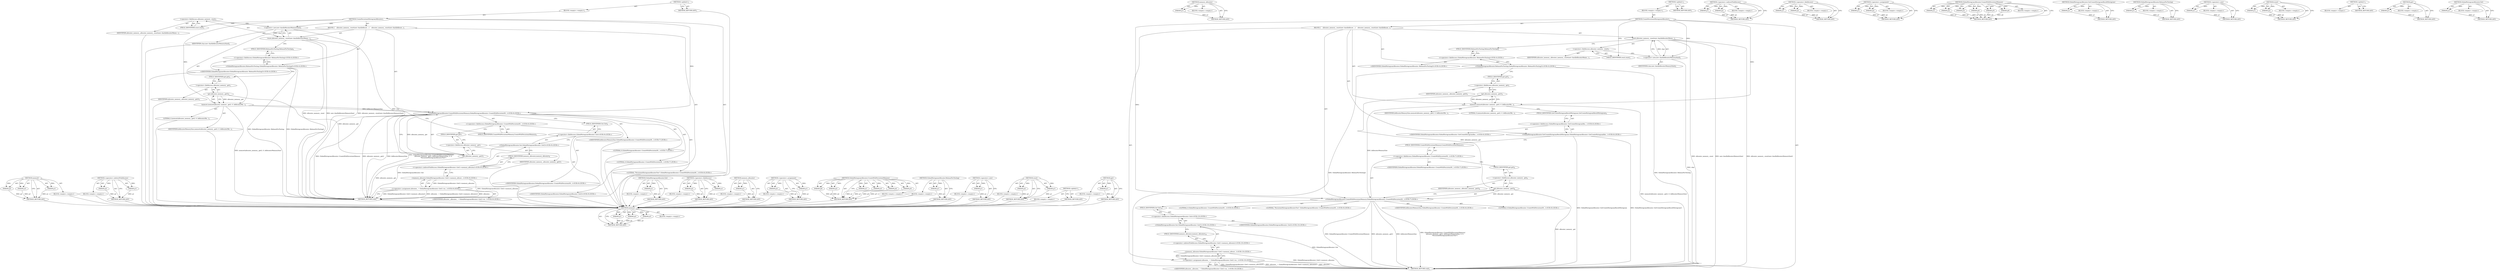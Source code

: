 digraph "get" {
vulnerable_91 [label=<(METHOD,memset)>];
vulnerable_92 [label=<(PARAM,p1)>];
vulnerable_93 [label=<(PARAM,p2)>];
vulnerable_94 [label=<(PARAM,p3)>];
vulnerable_95 [label=<(BLOCK,&lt;empty&gt;,&lt;empty&gt;)>];
vulnerable_96 [label=<(METHOD_RETURN,ANY)>];
vulnerable_119 [label=<(METHOD,memory_allocator)>];
vulnerable_120 [label=<(PARAM,p1)>];
vulnerable_121 [label=<(BLOCK,&lt;empty&gt;,&lt;empty&gt;)>];
vulnerable_122 [label=<(METHOD_RETURN,ANY)>];
vulnerable_6 [label=<(METHOD,&lt;global&gt;)<SUB>1</SUB>>];
vulnerable_7 [label=<(BLOCK,&lt;empty&gt;,&lt;empty&gt;)<SUB>1</SUB>>];
vulnerable_8 [label=<(METHOD,CreatePersistentHistogramAllocator)<SUB>1</SUB>>];
vulnerable_9 [label=<(BLOCK,{
    allocator_memory_.reset(new char[kAllocat...,{
    allocator_memory_.reset(new char[kAllocat...)<SUB>1</SUB>>];
vulnerable_10 [label=<(reset,allocator_memory_.reset(new char[kAllocatorMemo...)<SUB>2</SUB>>];
vulnerable_11 [label=<(&lt;operator&gt;.fieldAccess,allocator_memory_.reset)<SUB>2</SUB>>];
vulnerable_12 [label=<(IDENTIFIER,allocator_memory_,allocator_memory_.reset(new char[kAllocatorMemo...)<SUB>2</SUB>>];
vulnerable_13 [label=<(FIELD_IDENTIFIER,reset,reset)<SUB>2</SUB>>];
vulnerable_14 [label=<(&lt;operator&gt;.new,new char[kAllocatorMemorySize])<SUB>2</SUB>>];
vulnerable_15 [label=<(IDENTIFIER,char,new char[kAllocatorMemorySize])<SUB>2</SUB>>];
vulnerable_16 [label="<(GlobalHistogramAllocator.ReleaseForTesting,GlobalHistogramAllocator::ReleaseForTesting())<SUB>4</SUB>>"];
vulnerable_17 [label="<(&lt;operator&gt;.fieldAccess,GlobalHistogramAllocator::ReleaseForTesting)<SUB>4</SUB>>"];
vulnerable_18 [label="<(IDENTIFIER,GlobalHistogramAllocator,GlobalHistogramAllocator::ReleaseForTesting())<SUB>4</SUB>>"];
vulnerable_19 [label=<(FIELD_IDENTIFIER,ReleaseForTesting,ReleaseForTesting)<SUB>4</SUB>>];
vulnerable_20 [label=<(memset,memset(allocator_memory_.get(), 0, kAllocatorMe...)<SUB>5</SUB>>];
vulnerable_21 [label=<(get,allocator_memory_.get())<SUB>5</SUB>>];
vulnerable_22 [label=<(&lt;operator&gt;.fieldAccess,allocator_memory_.get)<SUB>5</SUB>>];
vulnerable_23 [label=<(IDENTIFIER,allocator_memory_,allocator_memory_.get())<SUB>5</SUB>>];
vulnerable_24 [label=<(FIELD_IDENTIFIER,get,get)<SUB>5</SUB>>];
vulnerable_25 [label=<(LITERAL,0,memset(allocator_memory_.get(), 0, kAllocatorMe...)<SUB>5</SUB>>];
vulnerable_26 [label=<(IDENTIFIER,kAllocatorMemorySize,memset(allocator_memory_.get(), 0, kAllocatorMe...)<SUB>5</SUB>>];
vulnerable_27 [label="<(GlobalHistogramAllocator.GetCreateHistogramResultHistogram,GlobalHistogramAllocator::GetCreateHistogramRes...)<SUB>6</SUB>>"];
vulnerable_28 [label="<(&lt;operator&gt;.fieldAccess,GlobalHistogramAllocator::GetCreateHistogramRes...)<SUB>6</SUB>>"];
vulnerable_29 [label="<(IDENTIFIER,GlobalHistogramAllocator,GlobalHistogramAllocator::GetCreateHistogramRes...)<SUB>6</SUB>>"];
vulnerable_30 [label=<(FIELD_IDENTIFIER,GetCreateHistogramResultHistogram,GetCreateHistogramResultHistogram)<SUB>6</SUB>>];
vulnerable_31 [label="<(GlobalHistogramAllocator.CreateWithPersistentMemory,GlobalHistogramAllocator::CreateWithPersistentM...)<SUB>7</SUB>>"];
vulnerable_32 [label="<(&lt;operator&gt;.fieldAccess,GlobalHistogramAllocator::CreateWithPersistentM...)<SUB>7</SUB>>"];
vulnerable_33 [label="<(IDENTIFIER,GlobalHistogramAllocator,GlobalHistogramAllocator::CreateWithPersistentM...)<SUB>7</SUB>>"];
vulnerable_34 [label=<(FIELD_IDENTIFIER,CreateWithPersistentMemory,CreateWithPersistentMemory)<SUB>7</SUB>>];
vulnerable_35 [label=<(get,allocator_memory_.get())<SUB>8</SUB>>];
vulnerable_36 [label=<(&lt;operator&gt;.fieldAccess,allocator_memory_.get)<SUB>8</SUB>>];
vulnerable_37 [label=<(IDENTIFIER,allocator_memory_,allocator_memory_.get())<SUB>8</SUB>>];
vulnerable_38 [label=<(FIELD_IDENTIFIER,get,get)<SUB>8</SUB>>];
vulnerable_39 [label="<(IDENTIFIER,kAllocatorMemorySize,GlobalHistogramAllocator::CreateWithPersistentM...)<SUB>8</SUB>>"];
vulnerable_40 [label="<(LITERAL,0,GlobalHistogramAllocator::CreateWithPersistentM...)<SUB>8</SUB>>"];
vulnerable_41 [label="<(LITERAL,0,GlobalHistogramAllocator::CreateWithPersistentM...)<SUB>8</SUB>>"];
vulnerable_42 [label="<(LITERAL,&quot;PersistentHistogramAllocatorTest&quot;,GlobalHistogramAllocator::CreateWithPersistentM...)<SUB>9</SUB>>"];
vulnerable_43 [label="<(&lt;operator&gt;.assignment,allocator_ = GlobalHistogramAllocator::Get()-&gt;m...)<SUB>10</SUB>>"];
vulnerable_44 [label="<(IDENTIFIER,allocator_,allocator_ = GlobalHistogramAllocator::Get()-&gt;m...)<SUB>10</SUB>>"];
vulnerable_45 [label="<(memory_allocator,GlobalHistogramAllocator::Get()-&gt;memory_allocat...)<SUB>10</SUB>>"];
vulnerable_46 [label="<(&lt;operator&gt;.indirectFieldAccess,GlobalHistogramAllocator::Get()-&gt;memory_allocator)<SUB>10</SUB>>"];
vulnerable_47 [label="<(GlobalHistogramAllocator.Get,GlobalHistogramAllocator::Get())<SUB>10</SUB>>"];
vulnerable_48 [label="<(&lt;operator&gt;.fieldAccess,GlobalHistogramAllocator::Get)<SUB>10</SUB>>"];
vulnerable_49 [label="<(IDENTIFIER,GlobalHistogramAllocator,GlobalHistogramAllocator::Get())<SUB>10</SUB>>"];
vulnerable_50 [label=<(FIELD_IDENTIFIER,Get,Get)<SUB>10</SUB>>];
vulnerable_51 [label=<(FIELD_IDENTIFIER,memory_allocator,memory_allocator)<SUB>10</SUB>>];
vulnerable_52 [label=<(METHOD_RETURN,void)<SUB>1</SUB>>];
vulnerable_54 [label=<(METHOD_RETURN,ANY)<SUB>1</SUB>>];
vulnerable_123 [label=<(METHOD,&lt;operator&gt;.indirectFieldAccess)>];
vulnerable_124 [label=<(PARAM,p1)>];
vulnerable_125 [label=<(PARAM,p2)>];
vulnerable_126 [label=<(BLOCK,&lt;empty&gt;,&lt;empty&gt;)>];
vulnerable_127 [label=<(METHOD_RETURN,ANY)>];
vulnerable_78 [label=<(METHOD,&lt;operator&gt;.fieldAccess)>];
vulnerable_79 [label=<(PARAM,p1)>];
vulnerable_80 [label=<(PARAM,p2)>];
vulnerable_81 [label=<(BLOCK,&lt;empty&gt;,&lt;empty&gt;)>];
vulnerable_82 [label=<(METHOD_RETURN,ANY)>];
vulnerable_114 [label=<(METHOD,&lt;operator&gt;.assignment)>];
vulnerable_115 [label=<(PARAM,p1)>];
vulnerable_116 [label=<(PARAM,p2)>];
vulnerable_117 [label=<(BLOCK,&lt;empty&gt;,&lt;empty&gt;)>];
vulnerable_118 [label=<(METHOD_RETURN,ANY)>];
vulnerable_105 [label=<(METHOD,GlobalHistogramAllocator.CreateWithPersistentMemory)>];
vulnerable_106 [label=<(PARAM,p1)>];
vulnerable_107 [label=<(PARAM,p2)>];
vulnerable_108 [label=<(PARAM,p3)>];
vulnerable_109 [label=<(PARAM,p4)>];
vulnerable_110 [label=<(PARAM,p5)>];
vulnerable_111 [label=<(PARAM,p6)>];
vulnerable_112 [label=<(BLOCK,&lt;empty&gt;,&lt;empty&gt;)>];
vulnerable_113 [label=<(METHOD_RETURN,ANY)>];
vulnerable_101 [label=<(METHOD,GlobalHistogramAllocator.GetCreateHistogramResultHistogram)>];
vulnerable_102 [label=<(PARAM,p1)>];
vulnerable_103 [label=<(BLOCK,&lt;empty&gt;,&lt;empty&gt;)>];
vulnerable_104 [label=<(METHOD_RETURN,ANY)>];
vulnerable_87 [label=<(METHOD,GlobalHistogramAllocator.ReleaseForTesting)>];
vulnerable_88 [label=<(PARAM,p1)>];
vulnerable_89 [label=<(BLOCK,&lt;empty&gt;,&lt;empty&gt;)>];
vulnerable_90 [label=<(METHOD_RETURN,ANY)>];
vulnerable_83 [label=<(METHOD,&lt;operator&gt;.new)>];
vulnerable_84 [label=<(PARAM,p1)>];
vulnerable_85 [label=<(BLOCK,&lt;empty&gt;,&lt;empty&gt;)>];
vulnerable_86 [label=<(METHOD_RETURN,ANY)>];
vulnerable_73 [label=<(METHOD,reset)>];
vulnerable_74 [label=<(PARAM,p1)>];
vulnerable_75 [label=<(PARAM,p2)>];
vulnerable_76 [label=<(BLOCK,&lt;empty&gt;,&lt;empty&gt;)>];
vulnerable_77 [label=<(METHOD_RETURN,ANY)>];
vulnerable_67 [label=<(METHOD,&lt;global&gt;)<SUB>1</SUB>>];
vulnerable_68 [label=<(BLOCK,&lt;empty&gt;,&lt;empty&gt;)>];
vulnerable_69 [label=<(METHOD_RETURN,ANY)>];
vulnerable_97 [label=<(METHOD,get)>];
vulnerable_98 [label=<(PARAM,p1)>];
vulnerable_99 [label=<(BLOCK,&lt;empty&gt;,&lt;empty&gt;)>];
vulnerable_100 [label=<(METHOD_RETURN,ANY)>];
vulnerable_128 [label=<(METHOD,GlobalHistogramAllocator.Get)>];
vulnerable_129 [label=<(PARAM,p1)>];
vulnerable_130 [label=<(BLOCK,&lt;empty&gt;,&lt;empty&gt;)>];
vulnerable_131 [label=<(METHOD_RETURN,ANY)>];
fixed_87 [label=<(METHOD,memset)>];
fixed_88 [label=<(PARAM,p1)>];
fixed_89 [label=<(PARAM,p2)>];
fixed_90 [label=<(PARAM,p3)>];
fixed_91 [label=<(BLOCK,&lt;empty&gt;,&lt;empty&gt;)>];
fixed_92 [label=<(METHOD_RETURN,ANY)>];
fixed_115 [label=<(METHOD,&lt;operator&gt;.indirectFieldAccess)>];
fixed_116 [label=<(PARAM,p1)>];
fixed_117 [label=<(PARAM,p2)>];
fixed_118 [label=<(BLOCK,&lt;empty&gt;,&lt;empty&gt;)>];
fixed_119 [label=<(METHOD_RETURN,ANY)>];
fixed_6 [label=<(METHOD,&lt;global&gt;)<SUB>1</SUB>>];
fixed_7 [label=<(BLOCK,&lt;empty&gt;,&lt;empty&gt;)<SUB>1</SUB>>];
fixed_8 [label=<(METHOD,CreatePersistentHistogramAllocator)<SUB>1</SUB>>];
fixed_9 [label=<(BLOCK,{
    allocator_memory_.reset(new char[kAllocat...,{
    allocator_memory_.reset(new char[kAllocat...)<SUB>1</SUB>>];
fixed_10 [label=<(reset,allocator_memory_.reset(new char[kAllocatorMemo...)<SUB>2</SUB>>];
fixed_11 [label=<(&lt;operator&gt;.fieldAccess,allocator_memory_.reset)<SUB>2</SUB>>];
fixed_12 [label=<(IDENTIFIER,allocator_memory_,allocator_memory_.reset(new char[kAllocatorMemo...)<SUB>2</SUB>>];
fixed_13 [label=<(FIELD_IDENTIFIER,reset,reset)<SUB>2</SUB>>];
fixed_14 [label=<(&lt;operator&gt;.new,new char[kAllocatorMemorySize])<SUB>2</SUB>>];
fixed_15 [label=<(IDENTIFIER,char,new char[kAllocatorMemorySize])<SUB>2</SUB>>];
fixed_16 [label="<(GlobalHistogramAllocator.ReleaseForTesting,GlobalHistogramAllocator::ReleaseForTesting())<SUB>4</SUB>>"];
fixed_17 [label="<(&lt;operator&gt;.fieldAccess,GlobalHistogramAllocator::ReleaseForTesting)<SUB>4</SUB>>"];
fixed_18 [label="<(IDENTIFIER,GlobalHistogramAllocator,GlobalHistogramAllocator::ReleaseForTesting())<SUB>4</SUB>>"];
fixed_19 [label=<(FIELD_IDENTIFIER,ReleaseForTesting,ReleaseForTesting)<SUB>4</SUB>>];
fixed_20 [label=<(memset,memset(allocator_memory_.get(), 0, kAllocatorMe...)<SUB>5</SUB>>];
fixed_21 [label=<(get,allocator_memory_.get())<SUB>5</SUB>>];
fixed_22 [label=<(&lt;operator&gt;.fieldAccess,allocator_memory_.get)<SUB>5</SUB>>];
fixed_23 [label=<(IDENTIFIER,allocator_memory_,allocator_memory_.get())<SUB>5</SUB>>];
fixed_24 [label=<(FIELD_IDENTIFIER,get,get)<SUB>5</SUB>>];
fixed_25 [label=<(LITERAL,0,memset(allocator_memory_.get(), 0, kAllocatorMe...)<SUB>5</SUB>>];
fixed_26 [label=<(IDENTIFIER,kAllocatorMemorySize,memset(allocator_memory_.get(), 0, kAllocatorMe...)<SUB>5</SUB>>];
fixed_27 [label="<(GlobalHistogramAllocator.CreateWithPersistentMemory,GlobalHistogramAllocator::CreateWithPersistentM...)<SUB>6</SUB>>"];
fixed_28 [label="<(&lt;operator&gt;.fieldAccess,GlobalHistogramAllocator::CreateWithPersistentM...)<SUB>6</SUB>>"];
fixed_29 [label="<(IDENTIFIER,GlobalHistogramAllocator,GlobalHistogramAllocator::CreateWithPersistentM...)<SUB>6</SUB>>"];
fixed_30 [label=<(FIELD_IDENTIFIER,CreateWithPersistentMemory,CreateWithPersistentMemory)<SUB>6</SUB>>];
fixed_31 [label=<(get,allocator_memory_.get())<SUB>7</SUB>>];
fixed_32 [label=<(&lt;operator&gt;.fieldAccess,allocator_memory_.get)<SUB>7</SUB>>];
fixed_33 [label=<(IDENTIFIER,allocator_memory_,allocator_memory_.get())<SUB>7</SUB>>];
fixed_34 [label=<(FIELD_IDENTIFIER,get,get)<SUB>7</SUB>>];
fixed_35 [label="<(IDENTIFIER,kAllocatorMemorySize,GlobalHistogramAllocator::CreateWithPersistentM...)<SUB>7</SUB>>"];
fixed_36 [label="<(LITERAL,0,GlobalHistogramAllocator::CreateWithPersistentM...)<SUB>7</SUB>>"];
fixed_37 [label="<(LITERAL,0,GlobalHistogramAllocator::CreateWithPersistentM...)<SUB>7</SUB>>"];
fixed_38 [label="<(LITERAL,&quot;PersistentHistogramAllocatorTest&quot;,GlobalHistogramAllocator::CreateWithPersistentM...)<SUB>8</SUB>>"];
fixed_39 [label="<(&lt;operator&gt;.assignment,allocator_ = GlobalHistogramAllocator::Get()-&gt;m...)<SUB>9</SUB>>"];
fixed_40 [label="<(IDENTIFIER,allocator_,allocator_ = GlobalHistogramAllocator::Get()-&gt;m...)<SUB>9</SUB>>"];
fixed_41 [label="<(memory_allocator,GlobalHistogramAllocator::Get()-&gt;memory_allocat...)<SUB>9</SUB>>"];
fixed_42 [label="<(&lt;operator&gt;.indirectFieldAccess,GlobalHistogramAllocator::Get()-&gt;memory_allocator)<SUB>9</SUB>>"];
fixed_43 [label="<(GlobalHistogramAllocator.Get,GlobalHistogramAllocator::Get())<SUB>9</SUB>>"];
fixed_44 [label="<(&lt;operator&gt;.fieldAccess,GlobalHistogramAllocator::Get)<SUB>9</SUB>>"];
fixed_45 [label="<(IDENTIFIER,GlobalHistogramAllocator,GlobalHistogramAllocator::Get())<SUB>9</SUB>>"];
fixed_46 [label=<(FIELD_IDENTIFIER,Get,Get)<SUB>9</SUB>>];
fixed_47 [label=<(FIELD_IDENTIFIER,memory_allocator,memory_allocator)<SUB>9</SUB>>];
fixed_48 [label=<(METHOD_RETURN,void)<SUB>1</SUB>>];
fixed_50 [label=<(METHOD_RETURN,ANY)<SUB>1</SUB>>];
fixed_120 [label=<(METHOD,GlobalHistogramAllocator.Get)>];
fixed_121 [label=<(PARAM,p1)>];
fixed_122 [label=<(BLOCK,&lt;empty&gt;,&lt;empty&gt;)>];
fixed_123 [label=<(METHOD_RETURN,ANY)>];
fixed_74 [label=<(METHOD,&lt;operator&gt;.fieldAccess)>];
fixed_75 [label=<(PARAM,p1)>];
fixed_76 [label=<(PARAM,p2)>];
fixed_77 [label=<(BLOCK,&lt;empty&gt;,&lt;empty&gt;)>];
fixed_78 [label=<(METHOD_RETURN,ANY)>];
fixed_111 [label=<(METHOD,memory_allocator)>];
fixed_112 [label=<(PARAM,p1)>];
fixed_113 [label=<(BLOCK,&lt;empty&gt;,&lt;empty&gt;)>];
fixed_114 [label=<(METHOD_RETURN,ANY)>];
fixed_106 [label=<(METHOD,&lt;operator&gt;.assignment)>];
fixed_107 [label=<(PARAM,p1)>];
fixed_108 [label=<(PARAM,p2)>];
fixed_109 [label=<(BLOCK,&lt;empty&gt;,&lt;empty&gt;)>];
fixed_110 [label=<(METHOD_RETURN,ANY)>];
fixed_97 [label=<(METHOD,GlobalHistogramAllocator.CreateWithPersistentMemory)>];
fixed_98 [label=<(PARAM,p1)>];
fixed_99 [label=<(PARAM,p2)>];
fixed_100 [label=<(PARAM,p3)>];
fixed_101 [label=<(PARAM,p4)>];
fixed_102 [label=<(PARAM,p5)>];
fixed_103 [label=<(PARAM,p6)>];
fixed_104 [label=<(BLOCK,&lt;empty&gt;,&lt;empty&gt;)>];
fixed_105 [label=<(METHOD_RETURN,ANY)>];
fixed_83 [label=<(METHOD,GlobalHistogramAllocator.ReleaseForTesting)>];
fixed_84 [label=<(PARAM,p1)>];
fixed_85 [label=<(BLOCK,&lt;empty&gt;,&lt;empty&gt;)>];
fixed_86 [label=<(METHOD_RETURN,ANY)>];
fixed_79 [label=<(METHOD,&lt;operator&gt;.new)>];
fixed_80 [label=<(PARAM,p1)>];
fixed_81 [label=<(BLOCK,&lt;empty&gt;,&lt;empty&gt;)>];
fixed_82 [label=<(METHOD_RETURN,ANY)>];
fixed_69 [label=<(METHOD,reset)>];
fixed_70 [label=<(PARAM,p1)>];
fixed_71 [label=<(PARAM,p2)>];
fixed_72 [label=<(BLOCK,&lt;empty&gt;,&lt;empty&gt;)>];
fixed_73 [label=<(METHOD_RETURN,ANY)>];
fixed_63 [label=<(METHOD,&lt;global&gt;)<SUB>1</SUB>>];
fixed_64 [label=<(BLOCK,&lt;empty&gt;,&lt;empty&gt;)>];
fixed_65 [label=<(METHOD_RETURN,ANY)>];
fixed_93 [label=<(METHOD,get)>];
fixed_94 [label=<(PARAM,p1)>];
fixed_95 [label=<(BLOCK,&lt;empty&gt;,&lt;empty&gt;)>];
fixed_96 [label=<(METHOD_RETURN,ANY)>];
vulnerable_91 -> vulnerable_92  [key=0, label="AST: "];
vulnerable_91 -> vulnerable_92  [key=1, label="DDG: "];
vulnerable_91 -> vulnerable_95  [key=0, label="AST: "];
vulnerable_91 -> vulnerable_93  [key=0, label="AST: "];
vulnerable_91 -> vulnerable_93  [key=1, label="DDG: "];
vulnerable_91 -> vulnerable_96  [key=0, label="AST: "];
vulnerable_91 -> vulnerable_96  [key=1, label="CFG: "];
vulnerable_91 -> vulnerable_94  [key=0, label="AST: "];
vulnerable_91 -> vulnerable_94  [key=1, label="DDG: "];
vulnerable_92 -> vulnerable_96  [key=0, label="DDG: p1"];
vulnerable_93 -> vulnerable_96  [key=0, label="DDG: p2"];
vulnerable_94 -> vulnerable_96  [key=0, label="DDG: p3"];
vulnerable_119 -> vulnerable_120  [key=0, label="AST: "];
vulnerable_119 -> vulnerable_120  [key=1, label="DDG: "];
vulnerable_119 -> vulnerable_121  [key=0, label="AST: "];
vulnerable_119 -> vulnerable_122  [key=0, label="AST: "];
vulnerable_119 -> vulnerable_122  [key=1, label="CFG: "];
vulnerable_120 -> vulnerable_122  [key=0, label="DDG: p1"];
vulnerable_6 -> vulnerable_7  [key=0, label="AST: "];
vulnerable_6 -> vulnerable_54  [key=0, label="AST: "];
vulnerable_6 -> vulnerable_54  [key=1, label="CFG: "];
vulnerable_7 -> vulnerable_8  [key=0, label="AST: "];
vulnerable_8 -> vulnerable_9  [key=0, label="AST: "];
vulnerable_8 -> vulnerable_52  [key=0, label="AST: "];
vulnerable_8 -> vulnerable_13  [key=0, label="CFG: "];
vulnerable_8 -> vulnerable_20  [key=0, label="DDG: "];
vulnerable_8 -> vulnerable_31  [key=0, label="DDG: "];
vulnerable_8 -> vulnerable_14  [key=0, label="DDG: "];
vulnerable_9 -> vulnerable_10  [key=0, label="AST: "];
vulnerable_9 -> vulnerable_16  [key=0, label="AST: "];
vulnerable_9 -> vulnerable_20  [key=0, label="AST: "];
vulnerable_9 -> vulnerable_27  [key=0, label="AST: "];
vulnerable_9 -> vulnerable_31  [key=0, label="AST: "];
vulnerable_9 -> vulnerable_43  [key=0, label="AST: "];
vulnerable_10 -> vulnerable_11  [key=0, label="AST: "];
vulnerable_10 -> vulnerable_14  [key=0, label="AST: "];
vulnerable_10 -> vulnerable_19  [key=0, label="CFG: "];
vulnerable_10 -> vulnerable_52  [key=0, label="DDG: allocator_memory_.reset"];
vulnerable_10 -> vulnerable_52  [key=1, label="DDG: new char[kAllocatorMemorySize]"];
vulnerable_10 -> vulnerable_52  [key=2, label="DDG: allocator_memory_.reset(new char[kAllocatorMemorySize])"];
vulnerable_11 -> vulnerable_12  [key=0, label="AST: "];
vulnerable_11 -> vulnerable_13  [key=0, label="AST: "];
vulnerable_11 -> vulnerable_14  [key=0, label="CFG: "];
vulnerable_13 -> vulnerable_11  [key=0, label="CFG: "];
vulnerable_14 -> vulnerable_15  [key=0, label="AST: "];
vulnerable_14 -> vulnerable_10  [key=0, label="CFG: "];
vulnerable_14 -> vulnerable_10  [key=1, label="DDG: char"];
vulnerable_14 -> vulnerable_52  [key=0, label="DDG: char"];
vulnerable_16 -> vulnerable_17  [key=0, label="AST: "];
vulnerable_16 -> vulnerable_24  [key=0, label="CFG: "];
vulnerable_16 -> vulnerable_52  [key=0, label="DDG: GlobalHistogramAllocator::ReleaseForTesting"];
vulnerable_16 -> vulnerable_52  [key=1, label="DDG: GlobalHistogramAllocator::ReleaseForTesting()"];
vulnerable_17 -> vulnerable_18  [key=0, label="AST: "];
vulnerable_17 -> vulnerable_19  [key=0, label="AST: "];
vulnerable_17 -> vulnerable_16  [key=0, label="CFG: "];
vulnerable_19 -> vulnerable_17  [key=0, label="CFG: "];
vulnerable_20 -> vulnerable_21  [key=0, label="AST: "];
vulnerable_20 -> vulnerable_25  [key=0, label="AST: "];
vulnerable_20 -> vulnerable_26  [key=0, label="AST: "];
vulnerable_20 -> vulnerable_30  [key=0, label="CFG: "];
vulnerable_20 -> vulnerable_52  [key=0, label="DDG: memset(allocator_memory_.get(), 0, kAllocatorMemorySize)"];
vulnerable_20 -> vulnerable_31  [key=0, label="DDG: kAllocatorMemorySize"];
vulnerable_21 -> vulnerable_22  [key=0, label="AST: "];
vulnerable_21 -> vulnerable_20  [key=0, label="CFG: "];
vulnerable_21 -> vulnerable_20  [key=1, label="DDG: allocator_memory_.get"];
vulnerable_21 -> vulnerable_35  [key=0, label="DDG: allocator_memory_.get"];
vulnerable_22 -> vulnerable_23  [key=0, label="AST: "];
vulnerable_22 -> vulnerable_24  [key=0, label="AST: "];
vulnerable_22 -> vulnerable_21  [key=0, label="CFG: "];
vulnerable_24 -> vulnerable_22  [key=0, label="CFG: "];
vulnerable_27 -> vulnerable_28  [key=0, label="AST: "];
vulnerable_27 -> vulnerable_34  [key=0, label="CFG: "];
vulnerable_27 -> vulnerable_52  [key=0, label="DDG: GlobalHistogramAllocator::GetCreateHistogramResultHistogram"];
vulnerable_27 -> vulnerable_52  [key=1, label="DDG: GlobalHistogramAllocator::GetCreateHistogramResultHistogram()"];
vulnerable_28 -> vulnerable_29  [key=0, label="AST: "];
vulnerable_28 -> vulnerable_30  [key=0, label="AST: "];
vulnerable_28 -> vulnerable_27  [key=0, label="CFG: "];
vulnerable_30 -> vulnerable_28  [key=0, label="CFG: "];
vulnerable_31 -> vulnerable_32  [key=0, label="AST: "];
vulnerable_31 -> vulnerable_35  [key=0, label="AST: "];
vulnerable_31 -> vulnerable_39  [key=0, label="AST: "];
vulnerable_31 -> vulnerable_40  [key=0, label="AST: "];
vulnerable_31 -> vulnerable_41  [key=0, label="AST: "];
vulnerable_31 -> vulnerable_42  [key=0, label="AST: "];
vulnerable_31 -> vulnerable_50  [key=0, label="CFG: "];
vulnerable_31 -> vulnerable_52  [key=0, label="DDG: GlobalHistogramAllocator::CreateWithPersistentMemory"];
vulnerable_31 -> vulnerable_52  [key=1, label="DDG: allocator_memory_.get()"];
vulnerable_31 -> vulnerable_52  [key=2, label="DDG: kAllocatorMemorySize"];
vulnerable_31 -> vulnerable_52  [key=3, label="DDG: GlobalHistogramAllocator::CreateWithPersistentMemory(
         allocator_memory_.get(), kAllocatorMemorySize, 0, 0,
         &quot;PersistentHistogramAllocatorTest&quot;)"];
vulnerable_32 -> vulnerable_33  [key=0, label="AST: "];
vulnerable_32 -> vulnerable_34  [key=0, label="AST: "];
vulnerable_32 -> vulnerable_38  [key=0, label="CFG: "];
vulnerable_34 -> vulnerable_32  [key=0, label="CFG: "];
vulnerable_35 -> vulnerable_36  [key=0, label="AST: "];
vulnerable_35 -> vulnerable_31  [key=0, label="CFG: "];
vulnerable_35 -> vulnerable_31  [key=1, label="DDG: allocator_memory_.get"];
vulnerable_35 -> vulnerable_52  [key=0, label="DDG: allocator_memory_.get"];
vulnerable_36 -> vulnerable_37  [key=0, label="AST: "];
vulnerable_36 -> vulnerable_38  [key=0, label="AST: "];
vulnerable_36 -> vulnerable_35  [key=0, label="CFG: "];
vulnerable_38 -> vulnerable_36  [key=0, label="CFG: "];
vulnerable_43 -> vulnerable_44  [key=0, label="AST: "];
vulnerable_43 -> vulnerable_45  [key=0, label="AST: "];
vulnerable_43 -> vulnerable_52  [key=0, label="CFG: "];
vulnerable_43 -> vulnerable_52  [key=1, label="DDG: GlobalHistogramAllocator::Get()-&gt;memory_allocator()"];
vulnerable_43 -> vulnerable_52  [key=2, label="DDG: allocator_ = GlobalHistogramAllocator::Get()-&gt;memory_allocator()"];
vulnerable_43 -> vulnerable_52  [key=3, label="DDG: allocator_"];
vulnerable_45 -> vulnerable_46  [key=0, label="AST: "];
vulnerable_45 -> vulnerable_43  [key=0, label="CFG: "];
vulnerable_45 -> vulnerable_43  [key=1, label="DDG: GlobalHistogramAllocator::Get()-&gt;memory_allocator"];
vulnerable_45 -> vulnerable_52  [key=0, label="DDG: GlobalHistogramAllocator::Get()-&gt;memory_allocator"];
vulnerable_46 -> vulnerable_47  [key=0, label="AST: "];
vulnerable_46 -> vulnerable_51  [key=0, label="AST: "];
vulnerable_46 -> vulnerable_45  [key=0, label="CFG: "];
vulnerable_47 -> vulnerable_48  [key=0, label="AST: "];
vulnerable_47 -> vulnerable_51  [key=0, label="CFG: "];
vulnerable_47 -> vulnerable_52  [key=0, label="DDG: GlobalHistogramAllocator::Get"];
vulnerable_48 -> vulnerable_49  [key=0, label="AST: "];
vulnerable_48 -> vulnerable_50  [key=0, label="AST: "];
vulnerable_48 -> vulnerable_47  [key=0, label="CFG: "];
vulnerable_50 -> vulnerable_48  [key=0, label="CFG: "];
vulnerable_51 -> vulnerable_46  [key=0, label="CFG: "];
vulnerable_123 -> vulnerable_124  [key=0, label="AST: "];
vulnerable_123 -> vulnerable_124  [key=1, label="DDG: "];
vulnerable_123 -> vulnerable_126  [key=0, label="AST: "];
vulnerable_123 -> vulnerable_125  [key=0, label="AST: "];
vulnerable_123 -> vulnerable_125  [key=1, label="DDG: "];
vulnerable_123 -> vulnerable_127  [key=0, label="AST: "];
vulnerable_123 -> vulnerable_127  [key=1, label="CFG: "];
vulnerable_124 -> vulnerable_127  [key=0, label="DDG: p1"];
vulnerable_125 -> vulnerable_127  [key=0, label="DDG: p2"];
vulnerable_78 -> vulnerable_79  [key=0, label="AST: "];
vulnerable_78 -> vulnerable_79  [key=1, label="DDG: "];
vulnerable_78 -> vulnerable_81  [key=0, label="AST: "];
vulnerable_78 -> vulnerable_80  [key=0, label="AST: "];
vulnerable_78 -> vulnerable_80  [key=1, label="DDG: "];
vulnerable_78 -> vulnerable_82  [key=0, label="AST: "];
vulnerable_78 -> vulnerable_82  [key=1, label="CFG: "];
vulnerable_79 -> vulnerable_82  [key=0, label="DDG: p1"];
vulnerable_80 -> vulnerable_82  [key=0, label="DDG: p2"];
vulnerable_114 -> vulnerable_115  [key=0, label="AST: "];
vulnerable_114 -> vulnerable_115  [key=1, label="DDG: "];
vulnerable_114 -> vulnerable_117  [key=0, label="AST: "];
vulnerable_114 -> vulnerable_116  [key=0, label="AST: "];
vulnerable_114 -> vulnerable_116  [key=1, label="DDG: "];
vulnerable_114 -> vulnerable_118  [key=0, label="AST: "];
vulnerable_114 -> vulnerable_118  [key=1, label="CFG: "];
vulnerable_115 -> vulnerable_118  [key=0, label="DDG: p1"];
vulnerable_116 -> vulnerable_118  [key=0, label="DDG: p2"];
vulnerable_105 -> vulnerable_106  [key=0, label="AST: "];
vulnerable_105 -> vulnerable_106  [key=1, label="DDG: "];
vulnerable_105 -> vulnerable_112  [key=0, label="AST: "];
vulnerable_105 -> vulnerable_107  [key=0, label="AST: "];
vulnerable_105 -> vulnerable_107  [key=1, label="DDG: "];
vulnerable_105 -> vulnerable_113  [key=0, label="AST: "];
vulnerable_105 -> vulnerable_113  [key=1, label="CFG: "];
vulnerable_105 -> vulnerable_108  [key=0, label="AST: "];
vulnerable_105 -> vulnerable_108  [key=1, label="DDG: "];
vulnerable_105 -> vulnerable_109  [key=0, label="AST: "];
vulnerable_105 -> vulnerable_109  [key=1, label="DDG: "];
vulnerable_105 -> vulnerable_110  [key=0, label="AST: "];
vulnerable_105 -> vulnerable_110  [key=1, label="DDG: "];
vulnerable_105 -> vulnerable_111  [key=0, label="AST: "];
vulnerable_105 -> vulnerable_111  [key=1, label="DDG: "];
vulnerable_106 -> vulnerable_113  [key=0, label="DDG: p1"];
vulnerable_107 -> vulnerable_113  [key=0, label="DDG: p2"];
vulnerable_108 -> vulnerable_113  [key=0, label="DDG: p3"];
vulnerable_109 -> vulnerable_113  [key=0, label="DDG: p4"];
vulnerable_110 -> vulnerable_113  [key=0, label="DDG: p5"];
vulnerable_111 -> vulnerable_113  [key=0, label="DDG: p6"];
vulnerable_101 -> vulnerable_102  [key=0, label="AST: "];
vulnerable_101 -> vulnerable_102  [key=1, label="DDG: "];
vulnerable_101 -> vulnerable_103  [key=0, label="AST: "];
vulnerable_101 -> vulnerable_104  [key=0, label="AST: "];
vulnerable_101 -> vulnerable_104  [key=1, label="CFG: "];
vulnerable_102 -> vulnerable_104  [key=0, label="DDG: p1"];
vulnerable_87 -> vulnerable_88  [key=0, label="AST: "];
vulnerable_87 -> vulnerable_88  [key=1, label="DDG: "];
vulnerable_87 -> vulnerable_89  [key=0, label="AST: "];
vulnerable_87 -> vulnerable_90  [key=0, label="AST: "];
vulnerable_87 -> vulnerable_90  [key=1, label="CFG: "];
vulnerable_88 -> vulnerable_90  [key=0, label="DDG: p1"];
vulnerable_83 -> vulnerable_84  [key=0, label="AST: "];
vulnerable_83 -> vulnerable_84  [key=1, label="DDG: "];
vulnerable_83 -> vulnerable_85  [key=0, label="AST: "];
vulnerable_83 -> vulnerable_86  [key=0, label="AST: "];
vulnerable_83 -> vulnerable_86  [key=1, label="CFG: "];
vulnerable_84 -> vulnerable_86  [key=0, label="DDG: p1"];
vulnerable_73 -> vulnerable_74  [key=0, label="AST: "];
vulnerable_73 -> vulnerable_74  [key=1, label="DDG: "];
vulnerable_73 -> vulnerable_76  [key=0, label="AST: "];
vulnerable_73 -> vulnerable_75  [key=0, label="AST: "];
vulnerable_73 -> vulnerable_75  [key=1, label="DDG: "];
vulnerable_73 -> vulnerable_77  [key=0, label="AST: "];
vulnerable_73 -> vulnerable_77  [key=1, label="CFG: "];
vulnerable_74 -> vulnerable_77  [key=0, label="DDG: p1"];
vulnerable_75 -> vulnerable_77  [key=0, label="DDG: p2"];
vulnerable_67 -> vulnerable_68  [key=0, label="AST: "];
vulnerable_67 -> vulnerable_69  [key=0, label="AST: "];
vulnerable_67 -> vulnerable_69  [key=1, label="CFG: "];
vulnerable_97 -> vulnerable_98  [key=0, label="AST: "];
vulnerable_97 -> vulnerable_98  [key=1, label="DDG: "];
vulnerable_97 -> vulnerable_99  [key=0, label="AST: "];
vulnerable_97 -> vulnerable_100  [key=0, label="AST: "];
vulnerable_97 -> vulnerable_100  [key=1, label="CFG: "];
vulnerable_98 -> vulnerable_100  [key=0, label="DDG: p1"];
vulnerable_128 -> vulnerable_129  [key=0, label="AST: "];
vulnerable_128 -> vulnerable_129  [key=1, label="DDG: "];
vulnerable_128 -> vulnerable_130  [key=0, label="AST: "];
vulnerable_128 -> vulnerable_131  [key=0, label="AST: "];
vulnerable_128 -> vulnerable_131  [key=1, label="CFG: "];
vulnerable_129 -> vulnerable_131  [key=0, label="DDG: p1"];
fixed_87 -> fixed_88  [key=0, label="AST: "];
fixed_87 -> fixed_88  [key=1, label="DDG: "];
fixed_87 -> fixed_91  [key=0, label="AST: "];
fixed_87 -> fixed_89  [key=0, label="AST: "];
fixed_87 -> fixed_89  [key=1, label="DDG: "];
fixed_87 -> fixed_92  [key=0, label="AST: "];
fixed_87 -> fixed_92  [key=1, label="CFG: "];
fixed_87 -> fixed_90  [key=0, label="AST: "];
fixed_87 -> fixed_90  [key=1, label="DDG: "];
fixed_88 -> fixed_92  [key=0, label="DDG: p1"];
fixed_89 -> fixed_92  [key=0, label="DDG: p2"];
fixed_90 -> fixed_92  [key=0, label="DDG: p3"];
fixed_91 -> vulnerable_91  [key=0];
fixed_92 -> vulnerable_91  [key=0];
fixed_115 -> fixed_116  [key=0, label="AST: "];
fixed_115 -> fixed_116  [key=1, label="DDG: "];
fixed_115 -> fixed_118  [key=0, label="AST: "];
fixed_115 -> fixed_117  [key=0, label="AST: "];
fixed_115 -> fixed_117  [key=1, label="DDG: "];
fixed_115 -> fixed_119  [key=0, label="AST: "];
fixed_115 -> fixed_119  [key=1, label="CFG: "];
fixed_116 -> fixed_119  [key=0, label="DDG: p1"];
fixed_117 -> fixed_119  [key=0, label="DDG: p2"];
fixed_118 -> vulnerable_91  [key=0];
fixed_119 -> vulnerable_91  [key=0];
fixed_6 -> fixed_7  [key=0, label="AST: "];
fixed_6 -> fixed_50  [key=0, label="AST: "];
fixed_6 -> fixed_50  [key=1, label="CFG: "];
fixed_7 -> fixed_8  [key=0, label="AST: "];
fixed_8 -> fixed_9  [key=0, label="AST: "];
fixed_8 -> fixed_48  [key=0, label="AST: "];
fixed_8 -> fixed_13  [key=0, label="CFG: "];
fixed_8 -> fixed_20  [key=0, label="DDG: "];
fixed_8 -> fixed_27  [key=0, label="DDG: "];
fixed_8 -> fixed_14  [key=0, label="DDG: "];
fixed_9 -> fixed_10  [key=0, label="AST: "];
fixed_9 -> fixed_16  [key=0, label="AST: "];
fixed_9 -> fixed_20  [key=0, label="AST: "];
fixed_9 -> fixed_27  [key=0, label="AST: "];
fixed_9 -> fixed_39  [key=0, label="AST: "];
fixed_10 -> fixed_11  [key=0, label="AST: "];
fixed_10 -> fixed_14  [key=0, label="AST: "];
fixed_10 -> fixed_19  [key=0, label="CFG: "];
fixed_10 -> fixed_48  [key=0, label="DDG: allocator_memory_.reset"];
fixed_10 -> fixed_48  [key=1, label="DDG: new char[kAllocatorMemorySize]"];
fixed_10 -> fixed_48  [key=2, label="DDG: allocator_memory_.reset(new char[kAllocatorMemorySize])"];
fixed_11 -> fixed_12  [key=0, label="AST: "];
fixed_11 -> fixed_13  [key=0, label="AST: "];
fixed_11 -> fixed_14  [key=0, label="CFG: "];
fixed_12 -> vulnerable_91  [key=0];
fixed_13 -> fixed_11  [key=0, label="CFG: "];
fixed_14 -> fixed_15  [key=0, label="AST: "];
fixed_14 -> fixed_10  [key=0, label="CFG: "];
fixed_14 -> fixed_10  [key=1, label="DDG: char"];
fixed_14 -> fixed_48  [key=0, label="DDG: char"];
fixed_15 -> vulnerable_91  [key=0];
fixed_16 -> fixed_17  [key=0, label="AST: "];
fixed_16 -> fixed_24  [key=0, label="CFG: "];
fixed_16 -> fixed_48  [key=0, label="DDG: GlobalHistogramAllocator::ReleaseForTesting"];
fixed_16 -> fixed_48  [key=1, label="DDG: GlobalHistogramAllocator::ReleaseForTesting()"];
fixed_17 -> fixed_18  [key=0, label="AST: "];
fixed_17 -> fixed_19  [key=0, label="AST: "];
fixed_17 -> fixed_16  [key=0, label="CFG: "];
fixed_18 -> vulnerable_91  [key=0];
fixed_19 -> fixed_17  [key=0, label="CFG: "];
fixed_20 -> fixed_21  [key=0, label="AST: "];
fixed_20 -> fixed_25  [key=0, label="AST: "];
fixed_20 -> fixed_26  [key=0, label="AST: "];
fixed_20 -> fixed_30  [key=0, label="CFG: "];
fixed_20 -> fixed_48  [key=0, label="DDG: memset(allocator_memory_.get(), 0, kAllocatorMemorySize)"];
fixed_20 -> fixed_27  [key=0, label="DDG: kAllocatorMemorySize"];
fixed_21 -> fixed_22  [key=0, label="AST: "];
fixed_21 -> fixed_20  [key=0, label="CFG: "];
fixed_21 -> fixed_20  [key=1, label="DDG: allocator_memory_.get"];
fixed_21 -> fixed_31  [key=0, label="DDG: allocator_memory_.get"];
fixed_22 -> fixed_23  [key=0, label="AST: "];
fixed_22 -> fixed_24  [key=0, label="AST: "];
fixed_22 -> fixed_21  [key=0, label="CFG: "];
fixed_23 -> vulnerable_91  [key=0];
fixed_24 -> fixed_22  [key=0, label="CFG: "];
fixed_25 -> vulnerable_91  [key=0];
fixed_26 -> vulnerable_91  [key=0];
fixed_27 -> fixed_28  [key=0, label="AST: "];
fixed_27 -> fixed_31  [key=0, label="AST: "];
fixed_27 -> fixed_35  [key=0, label="AST: "];
fixed_27 -> fixed_36  [key=0, label="AST: "];
fixed_27 -> fixed_37  [key=0, label="AST: "];
fixed_27 -> fixed_38  [key=0, label="AST: "];
fixed_27 -> fixed_46  [key=0, label="CFG: "];
fixed_27 -> fixed_48  [key=0, label="DDG: GlobalHistogramAllocator::CreateWithPersistentMemory"];
fixed_27 -> fixed_48  [key=1, label="DDG: allocator_memory_.get()"];
fixed_27 -> fixed_48  [key=2, label="DDG: kAllocatorMemorySize"];
fixed_27 -> fixed_48  [key=3, label="DDG: GlobalHistogramAllocator::CreateWithPersistentMemory(
         allocator_memory_.get(), kAllocatorMemorySize, 0, 0,
         &quot;PersistentHistogramAllocatorTest&quot;)"];
fixed_28 -> fixed_29  [key=0, label="AST: "];
fixed_28 -> fixed_30  [key=0, label="AST: "];
fixed_28 -> fixed_34  [key=0, label="CFG: "];
fixed_29 -> vulnerable_91  [key=0];
fixed_30 -> fixed_28  [key=0, label="CFG: "];
fixed_31 -> fixed_32  [key=0, label="AST: "];
fixed_31 -> fixed_27  [key=0, label="CFG: "];
fixed_31 -> fixed_27  [key=1, label="DDG: allocator_memory_.get"];
fixed_31 -> fixed_48  [key=0, label="DDG: allocator_memory_.get"];
fixed_32 -> fixed_33  [key=0, label="AST: "];
fixed_32 -> fixed_34  [key=0, label="AST: "];
fixed_32 -> fixed_31  [key=0, label="CFG: "];
fixed_33 -> vulnerable_91  [key=0];
fixed_34 -> fixed_32  [key=0, label="CFG: "];
fixed_35 -> vulnerable_91  [key=0];
fixed_36 -> vulnerable_91  [key=0];
fixed_37 -> vulnerable_91  [key=0];
fixed_38 -> vulnerable_91  [key=0];
fixed_39 -> fixed_40  [key=0, label="AST: "];
fixed_39 -> fixed_41  [key=0, label="AST: "];
fixed_39 -> fixed_48  [key=0, label="CFG: "];
fixed_39 -> fixed_48  [key=1, label="DDG: GlobalHistogramAllocator::Get()-&gt;memory_allocator()"];
fixed_39 -> fixed_48  [key=2, label="DDG: allocator_ = GlobalHistogramAllocator::Get()-&gt;memory_allocator()"];
fixed_39 -> fixed_48  [key=3, label="DDG: allocator_"];
fixed_40 -> vulnerable_91  [key=0];
fixed_41 -> fixed_42  [key=0, label="AST: "];
fixed_41 -> fixed_39  [key=0, label="CFG: "];
fixed_41 -> fixed_39  [key=1, label="DDG: GlobalHistogramAllocator::Get()-&gt;memory_allocator"];
fixed_41 -> fixed_48  [key=0, label="DDG: GlobalHistogramAllocator::Get()-&gt;memory_allocator"];
fixed_42 -> fixed_43  [key=0, label="AST: "];
fixed_42 -> fixed_47  [key=0, label="AST: "];
fixed_42 -> fixed_41  [key=0, label="CFG: "];
fixed_43 -> fixed_44  [key=0, label="AST: "];
fixed_43 -> fixed_47  [key=0, label="CFG: "];
fixed_43 -> fixed_48  [key=0, label="DDG: GlobalHistogramAllocator::Get"];
fixed_44 -> fixed_45  [key=0, label="AST: "];
fixed_44 -> fixed_46  [key=0, label="AST: "];
fixed_44 -> fixed_43  [key=0, label="CFG: "];
fixed_45 -> vulnerable_91  [key=0];
fixed_46 -> fixed_44  [key=0, label="CFG: "];
fixed_47 -> fixed_42  [key=0, label="CFG: "];
fixed_48 -> vulnerable_91  [key=0];
fixed_50 -> vulnerable_91  [key=0];
fixed_120 -> fixed_121  [key=0, label="AST: "];
fixed_120 -> fixed_121  [key=1, label="DDG: "];
fixed_120 -> fixed_122  [key=0, label="AST: "];
fixed_120 -> fixed_123  [key=0, label="AST: "];
fixed_120 -> fixed_123  [key=1, label="CFG: "];
fixed_121 -> fixed_123  [key=0, label="DDG: p1"];
fixed_122 -> vulnerable_91  [key=0];
fixed_123 -> vulnerable_91  [key=0];
fixed_74 -> fixed_75  [key=0, label="AST: "];
fixed_74 -> fixed_75  [key=1, label="DDG: "];
fixed_74 -> fixed_77  [key=0, label="AST: "];
fixed_74 -> fixed_76  [key=0, label="AST: "];
fixed_74 -> fixed_76  [key=1, label="DDG: "];
fixed_74 -> fixed_78  [key=0, label="AST: "];
fixed_74 -> fixed_78  [key=1, label="CFG: "];
fixed_75 -> fixed_78  [key=0, label="DDG: p1"];
fixed_76 -> fixed_78  [key=0, label="DDG: p2"];
fixed_77 -> vulnerable_91  [key=0];
fixed_78 -> vulnerable_91  [key=0];
fixed_111 -> fixed_112  [key=0, label="AST: "];
fixed_111 -> fixed_112  [key=1, label="DDG: "];
fixed_111 -> fixed_113  [key=0, label="AST: "];
fixed_111 -> fixed_114  [key=0, label="AST: "];
fixed_111 -> fixed_114  [key=1, label="CFG: "];
fixed_112 -> fixed_114  [key=0, label="DDG: p1"];
fixed_113 -> vulnerable_91  [key=0];
fixed_114 -> vulnerable_91  [key=0];
fixed_106 -> fixed_107  [key=0, label="AST: "];
fixed_106 -> fixed_107  [key=1, label="DDG: "];
fixed_106 -> fixed_109  [key=0, label="AST: "];
fixed_106 -> fixed_108  [key=0, label="AST: "];
fixed_106 -> fixed_108  [key=1, label="DDG: "];
fixed_106 -> fixed_110  [key=0, label="AST: "];
fixed_106 -> fixed_110  [key=1, label="CFG: "];
fixed_107 -> fixed_110  [key=0, label="DDG: p1"];
fixed_108 -> fixed_110  [key=0, label="DDG: p2"];
fixed_109 -> vulnerable_91  [key=0];
fixed_110 -> vulnerable_91  [key=0];
fixed_97 -> fixed_98  [key=0, label="AST: "];
fixed_97 -> fixed_98  [key=1, label="DDG: "];
fixed_97 -> fixed_104  [key=0, label="AST: "];
fixed_97 -> fixed_99  [key=0, label="AST: "];
fixed_97 -> fixed_99  [key=1, label="DDG: "];
fixed_97 -> fixed_105  [key=0, label="AST: "];
fixed_97 -> fixed_105  [key=1, label="CFG: "];
fixed_97 -> fixed_100  [key=0, label="AST: "];
fixed_97 -> fixed_100  [key=1, label="DDG: "];
fixed_97 -> fixed_101  [key=0, label="AST: "];
fixed_97 -> fixed_101  [key=1, label="DDG: "];
fixed_97 -> fixed_102  [key=0, label="AST: "];
fixed_97 -> fixed_102  [key=1, label="DDG: "];
fixed_97 -> fixed_103  [key=0, label="AST: "];
fixed_97 -> fixed_103  [key=1, label="DDG: "];
fixed_98 -> fixed_105  [key=0, label="DDG: p1"];
fixed_99 -> fixed_105  [key=0, label="DDG: p2"];
fixed_100 -> fixed_105  [key=0, label="DDG: p3"];
fixed_101 -> fixed_105  [key=0, label="DDG: p4"];
fixed_102 -> fixed_105  [key=0, label="DDG: p5"];
fixed_103 -> fixed_105  [key=0, label="DDG: p6"];
fixed_104 -> vulnerable_91  [key=0];
fixed_105 -> vulnerable_91  [key=0];
fixed_83 -> fixed_84  [key=0, label="AST: "];
fixed_83 -> fixed_84  [key=1, label="DDG: "];
fixed_83 -> fixed_85  [key=0, label="AST: "];
fixed_83 -> fixed_86  [key=0, label="AST: "];
fixed_83 -> fixed_86  [key=1, label="CFG: "];
fixed_84 -> fixed_86  [key=0, label="DDG: p1"];
fixed_85 -> vulnerable_91  [key=0];
fixed_86 -> vulnerable_91  [key=0];
fixed_79 -> fixed_80  [key=0, label="AST: "];
fixed_79 -> fixed_80  [key=1, label="DDG: "];
fixed_79 -> fixed_81  [key=0, label="AST: "];
fixed_79 -> fixed_82  [key=0, label="AST: "];
fixed_79 -> fixed_82  [key=1, label="CFG: "];
fixed_80 -> fixed_82  [key=0, label="DDG: p1"];
fixed_81 -> vulnerable_91  [key=0];
fixed_82 -> vulnerable_91  [key=0];
fixed_69 -> fixed_70  [key=0, label="AST: "];
fixed_69 -> fixed_70  [key=1, label="DDG: "];
fixed_69 -> fixed_72  [key=0, label="AST: "];
fixed_69 -> fixed_71  [key=0, label="AST: "];
fixed_69 -> fixed_71  [key=1, label="DDG: "];
fixed_69 -> fixed_73  [key=0, label="AST: "];
fixed_69 -> fixed_73  [key=1, label="CFG: "];
fixed_70 -> fixed_73  [key=0, label="DDG: p1"];
fixed_71 -> fixed_73  [key=0, label="DDG: p2"];
fixed_72 -> vulnerable_91  [key=0];
fixed_73 -> vulnerable_91  [key=0];
fixed_63 -> fixed_64  [key=0, label="AST: "];
fixed_63 -> fixed_65  [key=0, label="AST: "];
fixed_63 -> fixed_65  [key=1, label="CFG: "];
fixed_64 -> vulnerable_91  [key=0];
fixed_65 -> vulnerable_91  [key=0];
fixed_93 -> fixed_94  [key=0, label="AST: "];
fixed_93 -> fixed_94  [key=1, label="DDG: "];
fixed_93 -> fixed_95  [key=0, label="AST: "];
fixed_93 -> fixed_96  [key=0, label="AST: "];
fixed_93 -> fixed_96  [key=1, label="CFG: "];
fixed_94 -> fixed_96  [key=0, label="DDG: p1"];
fixed_95 -> vulnerable_91  [key=0];
fixed_96 -> vulnerable_91  [key=0];
}
